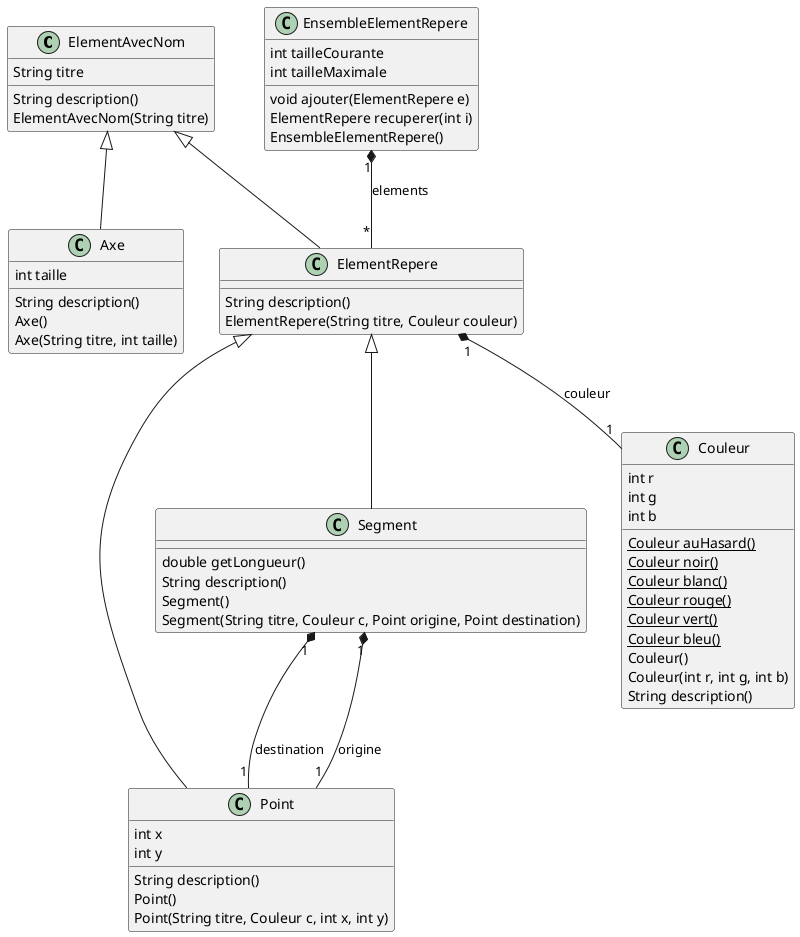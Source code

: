 @startuml design.png
class ElementAvecNom {
  String titre
  String description()
  ElementAvecNom(String titre)
}
class ElementRepere
ElementAvecNom <|-- Axe
ElementAvecNom <|-- ElementRepere
ElementRepere <|-- Point
class Point {
  int x
  int y
  String description()
  Point()
  Point(String titre, Couleur c, int x, int y)
}
ElementRepere <|-- Segment
class Segment {
  double getLongueur()
  String description()
  Segment()
  Segment(String titre, Couleur c, Point origine, Point destination)
}
Segment "1" *-- "1" Point : origine
Segment "1" *-- "1" Point : destination
class Couleur {
  {static} Couleur auHasard()
  {static} Couleur noir()
  {static} Couleur blanc()
  {static} Couleur rouge()
  {static} Couleur vert()
  {static} Couleur bleu()
  int r
  int g
  int b
  Couleur()
  Couleur(int r, int g, int b)
  String description()
}
ElementRepere "1" *-- "1" Couleur : couleur
class ElementRepere {
  String description()
  ElementRepere(String titre, Couleur couleur)
}
class Axe {
  int taille
  String description()
  Axe()
  Axe(String titre, int taille)
}
class EnsembleElementRepere {
  int tailleCourante
  int tailleMaximale
  void ajouter(ElementRepere e)
  ElementRepere recuperer(int i)
  EnsembleElementRepere()
}
EnsembleElementRepere "1" *-- "*" ElementRepere : elements
@enduml
